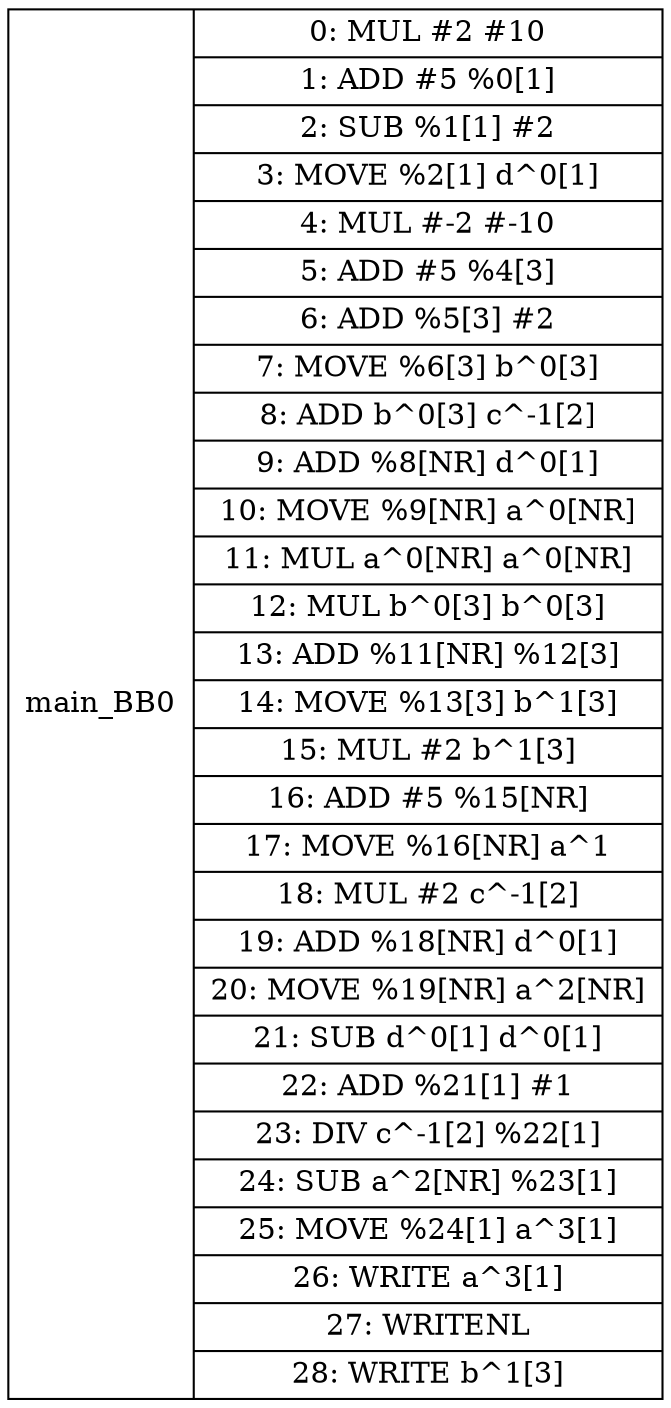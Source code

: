diGraph G { 
main_BB0 [shape=record, label="<b>main_BB0| {0: MUL #2 #10|1: ADD #5 %0[1]|2: SUB %1[1] #2|3: MOVE %2[1] d^0[1]|4: MUL #-2 #-10|5: ADD #5 %4[3]|6: ADD %5[3] #2|7: MOVE %6[3] b^0[3]|8: ADD b^0[3] c^-1[2]|9: ADD %8[NR] d^0[1]|10: MOVE %9[NR] a^0[NR]|11: MUL a^0[NR] a^0[NR]|12: MUL b^0[3] b^0[3]|13: ADD %11[NR] %12[3]|14: MOVE %13[3] b^1[3]|15: MUL #2 b^1[3]|16: ADD #5 %15[NR]|17: MOVE %16[NR] a^1|18: MUL #2 c^-1[2]|19: ADD %18[NR] d^0[1]|20: MOVE %19[NR] a^2[NR]|21: SUB d^0[1] d^0[1]|22: ADD %21[1] #1|23: DIV c^-1[2] %22[1]|24: SUB a^2[NR] %23[1]|25: MOVE %24[1] a^3[1]|26: WRITE a^3[1]|27: WRITENL |28: WRITE b^1[3]}"];



}